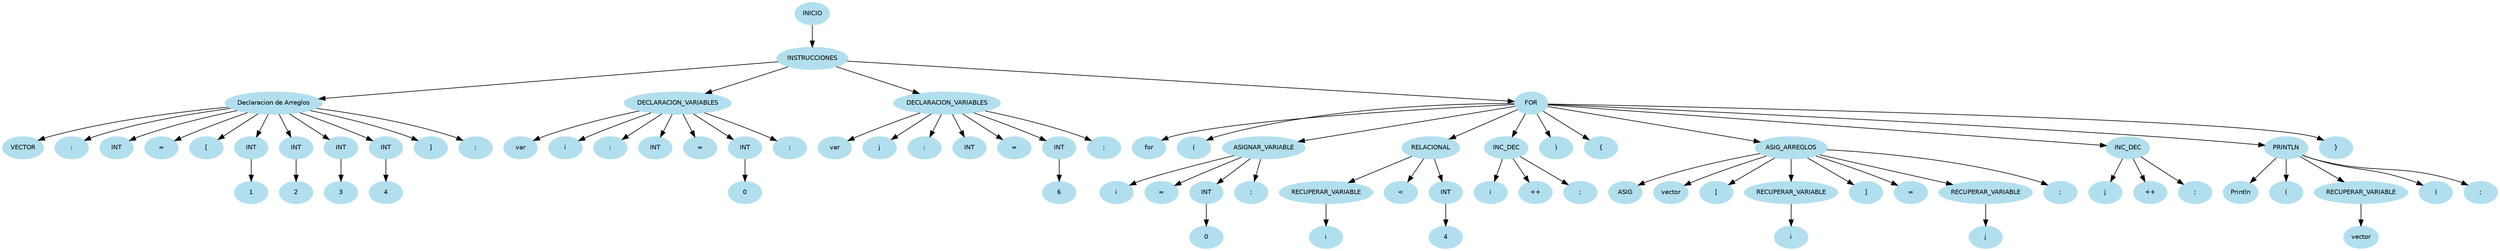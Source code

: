 digraph arbolAST{
node [shape=oval, style=filled, color=lightblue2, fontname=Helvetica, fontsize=10];
edge [fontname=Helvetica, fontsize=10];
n0[label="INICIO"];
n1[label="INSTRUCCIONES"];
n0 -> n1;
n2[label="Declaracion de Arreglos"];
n1 -> n2;
n3[label="VECTOR"];
n2 -> n3;
n4[label=":"];
n2 -> n4;
n5[label="INT"];
n2 -> n5;
n6[label="="];
n2 -> n6;
n7[label="["];
n2 -> n7;
n8[label="INT"];
n2 -> n8;
n9[label="1"];
n8 -> n9;
n10[label="INT"];
n2 -> n10;
n11[label="2"];
n10 -> n11;
n12[label="INT"];
n2 -> n12;
n13[label="3"];
n12 -> n13;
n14[label="INT"];
n2 -> n14;
n15[label="4"];
n14 -> n15;
n16[label="]"];
n2 -> n16;
n17[label=";"];
n2 -> n17;
n18[label="DECLARACION_VARIABLES"];
n1 -> n18;
n19[label="var"];
n18 -> n19;
n20[label="i"];
n18 -> n20;
n21[label=":"];
n18 -> n21;
n22[label="INT"];
n18 -> n22;
n23[label="="];
n18 -> n23;
n24[label="INT"];
n18 -> n24;
n25[label="0"];
n24 -> n25;
n26[label=";"];
n18 -> n26;
n27[label="DECLARACION_VARIABLES"];
n1 -> n27;
n28[label="var"];
n27 -> n28;
n29[label="j"];
n27 -> n29;
n30[label=":"];
n27 -> n30;
n31[label="INT"];
n27 -> n31;
n32[label="="];
n27 -> n32;
n33[label="INT"];
n27 -> n33;
n34[label="6"];
n33 -> n34;
n35[label=";"];
n27 -> n35;
n36[label="FOR"];
n1 -> n36;
n37[label="for"];
n36 -> n37;
n38[label="("];
n36 -> n38;
n39[label="ASIGNAR_VARIABLE"];
n36 -> n39;
n40[label="i"];
n39 -> n40;
n41[label="="];
n39 -> n41;
n42[label="INT"];
n39 -> n42;
n43[label="0"];
n42 -> n43;
n44[label=";"];
n39 -> n44;
n45[label="RELACIONAL"];
n36 -> n45;
n46[label="RECUPERAR_VARIABLE"];
n45 -> n46;
n47[label="i"];
n46 -> n47;
n48[label="<"];
n45 -> n48;
n49[label="INT"];
n45 -> n49;
n50[label="4"];
n49 -> n50;
n51[label="INC_DEC"];
n36 -> n51;
n52[label="i"];
n51 -> n52;
n53[label="++"];
n51 -> n53;
n54[label=";"];
n51 -> n54;
n55[label=")"];
n36 -> n55;
n56[label="{"];
n36 -> n56;
n57[label="ASIG_ARREGLOS"];
n36 -> n57;
n58[label="ASIG"];
n57 -> n58;
n59[label="vector"];
n57 -> n59;
n60[label="["];
n57 -> n60;
n61[label="RECUPERAR_VARIABLE"];
n57 -> n61;
n62[label="i"];
n61 -> n62;
n63[label="]"];
n57 -> n63;
n64[label="="];
n57 -> n64;
n65[label="RECUPERAR_VARIABLE"];
n57 -> n65;
n66[label="j"];
n65 -> n66;
n67[label=";"];
n57 -> n67;
n68[label="INC_DEC"];
n36 -> n68;
n69[label="j"];
n68 -> n69;
n70[label="++"];
n68 -> n70;
n71[label=";"];
n68 -> n71;
n72[label="PRINTLN"];
n36 -> n72;
n73[label="Println"];
n72 -> n73;
n74[label="("];
n72 -> n74;
n75[label="RECUPERAR_VARIABLE"];
n72 -> n75;
n76[label="vector"];
n75 -> n76;
n77[label=")"];
n72 -> n77;
n78[label=";"];
n72 -> n78;
n79[label="}"];
n36 -> n79;
}
